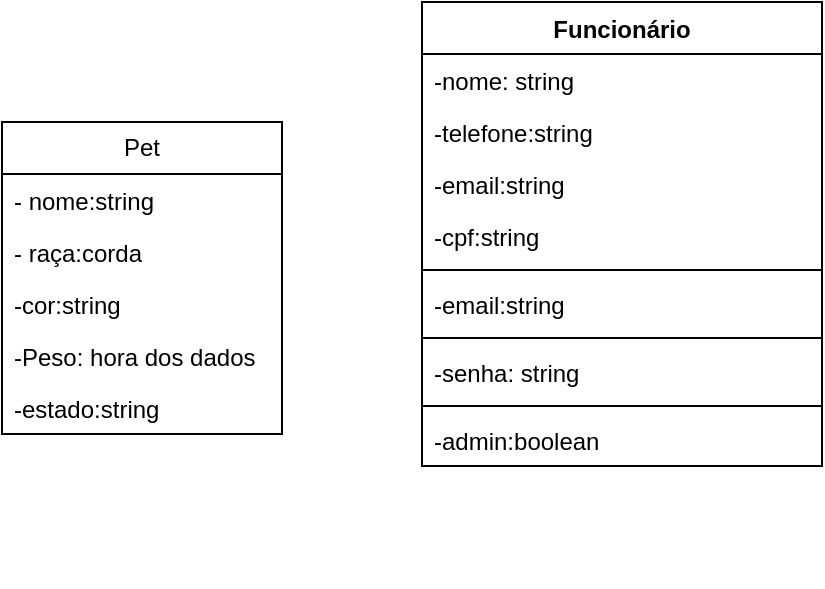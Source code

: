 <mxfile version="23.1.7" type="github">
  <diagram id="C5RBs43oDa-KdzZeNtuy" name="Page-1">
    <mxGraphModel dx="586" dy="439" grid="1" gridSize="10" guides="1" tooltips="1" connect="1" arrows="1" fold="1" page="1" pageScale="1" pageWidth="827" pageHeight="1169" math="0" shadow="0">
      <root>
        <object label="" id="WIyWlLk6GJQsqaUBKTNV-0">
          <mxCell />
        </object>
        <mxCell id="WIyWlLk6GJQsqaUBKTNV-1" parent="WIyWlLk6GJQsqaUBKTNV-0" />
        <mxCell id="zkfFHV4jXpPFQw0GAbJ--16" value="" style="endArrow=block;endSize=10;endFill=0;shadow=0;strokeWidth=1;rounded=0;edgeStyle=elbowEdgeStyle;elbow=vertical;" parent="WIyWlLk6GJQsqaUBKTNV-1" edge="1">
          <mxGeometry width="160" relative="1" as="geometry">
            <mxPoint x="425" y="430" as="sourcePoint" />
            <mxPoint x="425" y="430" as="targetPoint" />
          </mxGeometry>
        </mxCell>
        <mxCell id="1yY_g2inD3Rpd0kp_6iV-1" value="&lt;font style=&quot;vertical-align: inherit;&quot;&gt;&lt;font style=&quot;vertical-align: inherit;&quot;&gt;Pet&lt;/font&gt;&lt;/font&gt;" style="swimlane;fontStyle=0;childLayout=stackLayout;horizontal=1;startSize=26;fillColor=none;horizontalStack=0;resizeParent=1;resizeParentMax=0;resizeLast=0;collapsible=1;marginBottom=0;whiteSpace=wrap;html=1;" parent="WIyWlLk6GJQsqaUBKTNV-1" vertex="1">
          <mxGeometry x="130" y="210" width="140" height="156" as="geometry" />
        </mxCell>
        <mxCell id="1yY_g2inD3Rpd0kp_6iV-2" value="&lt;font style=&quot;vertical-align: inherit;&quot;&gt;&lt;font style=&quot;vertical-align: inherit;&quot;&gt;- nome:string&lt;/font&gt;&lt;/font&gt;" style="text;strokeColor=none;fillColor=none;align=left;verticalAlign=top;spacingLeft=4;spacingRight=4;overflow=hidden;rotatable=0;points=[[0,0.5],[1,0.5]];portConstraint=eastwest;whiteSpace=wrap;html=1;" parent="1yY_g2inD3Rpd0kp_6iV-1" vertex="1">
          <mxGeometry y="26" width="140" height="26" as="geometry" />
        </mxCell>
        <mxCell id="1yY_g2inD3Rpd0kp_6iV-3" value="&lt;font style=&quot;vertical-align: inherit;&quot;&gt;&lt;font style=&quot;vertical-align: inherit;&quot;&gt;&lt;font style=&quot;vertical-align: inherit;&quot;&gt;&lt;font style=&quot;vertical-align: inherit;&quot;&gt;- raça:corda&lt;/font&gt;&lt;/font&gt;&lt;/font&gt;&lt;/font&gt;" style="text;strokeColor=none;fillColor=none;align=left;verticalAlign=top;spacingLeft=4;spacingRight=4;overflow=hidden;rotatable=0;points=[[0,0.5],[1,0.5]];portConstraint=eastwest;whiteSpace=wrap;html=1;" parent="1yY_g2inD3Rpd0kp_6iV-1" vertex="1">
          <mxGeometry y="52" width="140" height="26" as="geometry" />
        </mxCell>
        <mxCell id="1yY_g2inD3Rpd0kp_6iV-5" value="&lt;font style=&quot;vertical-align: inherit;&quot;&gt;&lt;font style=&quot;vertical-align: inherit;&quot;&gt;-cor:string&lt;/font&gt;&lt;/font&gt;" style="text;strokeColor=none;fillColor=none;align=left;verticalAlign=top;spacingLeft=4;spacingRight=4;overflow=hidden;rotatable=0;points=[[0,0.5],[1,0.5]];portConstraint=eastwest;whiteSpace=wrap;html=1;" parent="1yY_g2inD3Rpd0kp_6iV-1" vertex="1">
          <mxGeometry y="78" width="140" height="26" as="geometry" />
        </mxCell>
        <mxCell id="1yY_g2inD3Rpd0kp_6iV-4" value="&lt;font style=&quot;vertical-align: inherit;&quot;&gt;&lt;font style=&quot;vertical-align: inherit;&quot;&gt;&lt;font style=&quot;vertical-align: inherit;&quot;&gt;&lt;font style=&quot;vertical-align: inherit;&quot;&gt;-Peso: hora dos dados&lt;/font&gt;&lt;/font&gt;&lt;/font&gt;&lt;/font&gt;" style="text;strokeColor=none;fillColor=none;align=left;verticalAlign=top;spacingLeft=4;spacingRight=4;overflow=hidden;rotatable=0;points=[[0,0.5],[1,0.5]];portConstraint=eastwest;whiteSpace=wrap;html=1;" parent="1yY_g2inD3Rpd0kp_6iV-1" vertex="1">
          <mxGeometry y="104" width="140" height="26" as="geometry" />
        </mxCell>
        <mxCell id="1yY_g2inD3Rpd0kp_6iV-6" value="&lt;font style=&quot;vertical-align: inherit;&quot;&gt;&lt;font style=&quot;vertical-align: inherit;&quot;&gt;-estado:string&lt;/font&gt;&lt;/font&gt;" style="text;strokeColor=none;fillColor=none;align=left;verticalAlign=top;spacingLeft=4;spacingRight=4;overflow=hidden;rotatable=0;points=[[0,0.5],[1,0.5]];portConstraint=eastwest;whiteSpace=wrap;html=1;" parent="1yY_g2inD3Rpd0kp_6iV-1" vertex="1">
          <mxGeometry y="130" width="140" height="26" as="geometry" />
        </mxCell>
        <mxCell id="1yY_g2inD3Rpd0kp_6iV-8" value="&lt;font style=&quot;vertical-align: inherit;&quot;&gt;&lt;font style=&quot;vertical-align: inherit;&quot;&gt;&lt;font style=&quot;vertical-align: inherit;&quot;&gt;&lt;font style=&quot;vertical-align: inherit;&quot;&gt;Funcionário&lt;/font&gt;&lt;/font&gt;&lt;br&gt;&lt;/font&gt;&lt;/font&gt;" style="swimlane;fontStyle=1;align=center;verticalAlign=top;childLayout=stackLayout;horizontal=1;startSize=26;horizontalStack=0;resizeParent=1;resizeParentMax=0;resizeLast=0;collapsible=1;marginBottom=0;whiteSpace=wrap;html=1;direction=east;" parent="WIyWlLk6GJQsqaUBKTNV-1" vertex="1">
          <mxGeometry x="340" y="150" width="200" height="232" as="geometry" />
        </mxCell>
        <mxCell id="1yY_g2inD3Rpd0kp_6iV-11" value="-nome: string" style="text;strokeColor=none;fillColor=none;align=left;verticalAlign=top;spacingLeft=4;spacingRight=4;overflow=hidden;rotatable=0;points=[[0,0.5],[1,0.5]];portConstraint=eastwest;whiteSpace=wrap;html=1;" parent="1yY_g2inD3Rpd0kp_6iV-8" vertex="1">
          <mxGeometry y="26" width="200" height="26" as="geometry" />
        </mxCell>
        <mxCell id="URn6iKc2HQC65kUn4Xl9-6" value="-telefone:string" style="text;strokeColor=none;fillColor=none;align=left;verticalAlign=top;spacingLeft=4;spacingRight=4;overflow=hidden;rotatable=0;points=[[0,0.5],[1,0.5]];portConstraint=eastwest;whiteSpace=wrap;html=1;" parent="1yY_g2inD3Rpd0kp_6iV-8" vertex="1">
          <mxGeometry y="52" width="200" height="26" as="geometry" />
        </mxCell>
        <mxCell id="URn6iKc2HQC65kUn4Xl9-7" value="-email:string" style="text;strokeColor=none;fillColor=none;align=left;verticalAlign=top;spacingLeft=4;spacingRight=4;overflow=hidden;rotatable=0;points=[[0,0.5],[1,0.5]];portConstraint=eastwest;whiteSpace=wrap;html=1;" parent="1yY_g2inD3Rpd0kp_6iV-8" vertex="1">
          <mxGeometry y="78" width="200" height="26" as="geometry" />
        </mxCell>
        <mxCell id="URn6iKc2HQC65kUn4Xl9-8" value="-cpf:string" style="text;strokeColor=none;fillColor=none;align=left;verticalAlign=top;spacingLeft=4;spacingRight=4;overflow=hidden;rotatable=0;points=[[0,0.5],[1,0.5]];portConstraint=eastwest;whiteSpace=wrap;html=1;" parent="1yY_g2inD3Rpd0kp_6iV-8" vertex="1">
          <mxGeometry y="104" width="200" height="26" as="geometry" />
        </mxCell>
        <mxCell id="URn6iKc2HQC65kUn4Xl9-2" value="" style="line;strokeWidth=1;fillColor=none;align=left;verticalAlign=middle;spacingTop=-1;spacingLeft=3;spacingRight=3;rotatable=0;labelPosition=right;points=[];portConstraint=eastwest;strokeColor=inherit;" parent="1yY_g2inD3Rpd0kp_6iV-8" vertex="1">
          <mxGeometry y="130" width="200" height="8" as="geometry" />
        </mxCell>
        <mxCell id="URn6iKc2HQC65kUn4Xl9-1" value="-email:string" style="text;strokeColor=none;fillColor=none;align=left;verticalAlign=top;spacingLeft=4;spacingRight=4;overflow=hidden;rotatable=0;points=[[0,0.5],[1,0.5]];portConstraint=eastwest;whiteSpace=wrap;html=1;" parent="1yY_g2inD3Rpd0kp_6iV-8" vertex="1">
          <mxGeometry y="138" width="200" height="26" as="geometry" />
        </mxCell>
        <mxCell id="URn6iKc2HQC65kUn4Xl9-5" value="" style="line;strokeWidth=1;fillColor=none;align=left;verticalAlign=middle;spacingTop=-1;spacingLeft=3;spacingRight=3;rotatable=0;labelPosition=right;points=[];portConstraint=eastwest;strokeColor=inherit;" parent="1yY_g2inD3Rpd0kp_6iV-8" vertex="1">
          <mxGeometry y="164" width="200" height="8" as="geometry" />
        </mxCell>
        <mxCell id="URn6iKc2HQC65kUn4Xl9-4" value="-senha: string" style="text;strokeColor=none;fillColor=none;align=left;verticalAlign=top;spacingLeft=4;spacingRight=4;overflow=hidden;rotatable=0;points=[[0,0.5],[1,0.5]];portConstraint=eastwest;whiteSpace=wrap;html=1;" parent="1yY_g2inD3Rpd0kp_6iV-8" vertex="1">
          <mxGeometry y="172" width="200" height="26" as="geometry" />
        </mxCell>
        <mxCell id="URn6iKc2HQC65kUn4Xl9-10" value="" style="line;strokeWidth=1;fillColor=none;align=left;verticalAlign=middle;spacingTop=-1;spacingLeft=3;spacingRight=3;rotatable=0;labelPosition=right;points=[];portConstraint=eastwest;strokeColor=inherit;" parent="1yY_g2inD3Rpd0kp_6iV-8" vertex="1">
          <mxGeometry y="198" width="200" height="8" as="geometry" />
        </mxCell>
        <mxCell id="URn6iKc2HQC65kUn4Xl9-9" value="-admin:boolean" style="text;strokeColor=none;fillColor=none;align=left;verticalAlign=top;spacingLeft=4;spacingRight=4;overflow=hidden;rotatable=0;points=[[0,0.5],[1,0.5]];portConstraint=eastwest;whiteSpace=wrap;html=1;" parent="1yY_g2inD3Rpd0kp_6iV-8" vertex="1">
          <mxGeometry y="206" width="200" height="26" as="geometry" />
        </mxCell>
      </root>
    </mxGraphModel>
  </diagram>
</mxfile>
